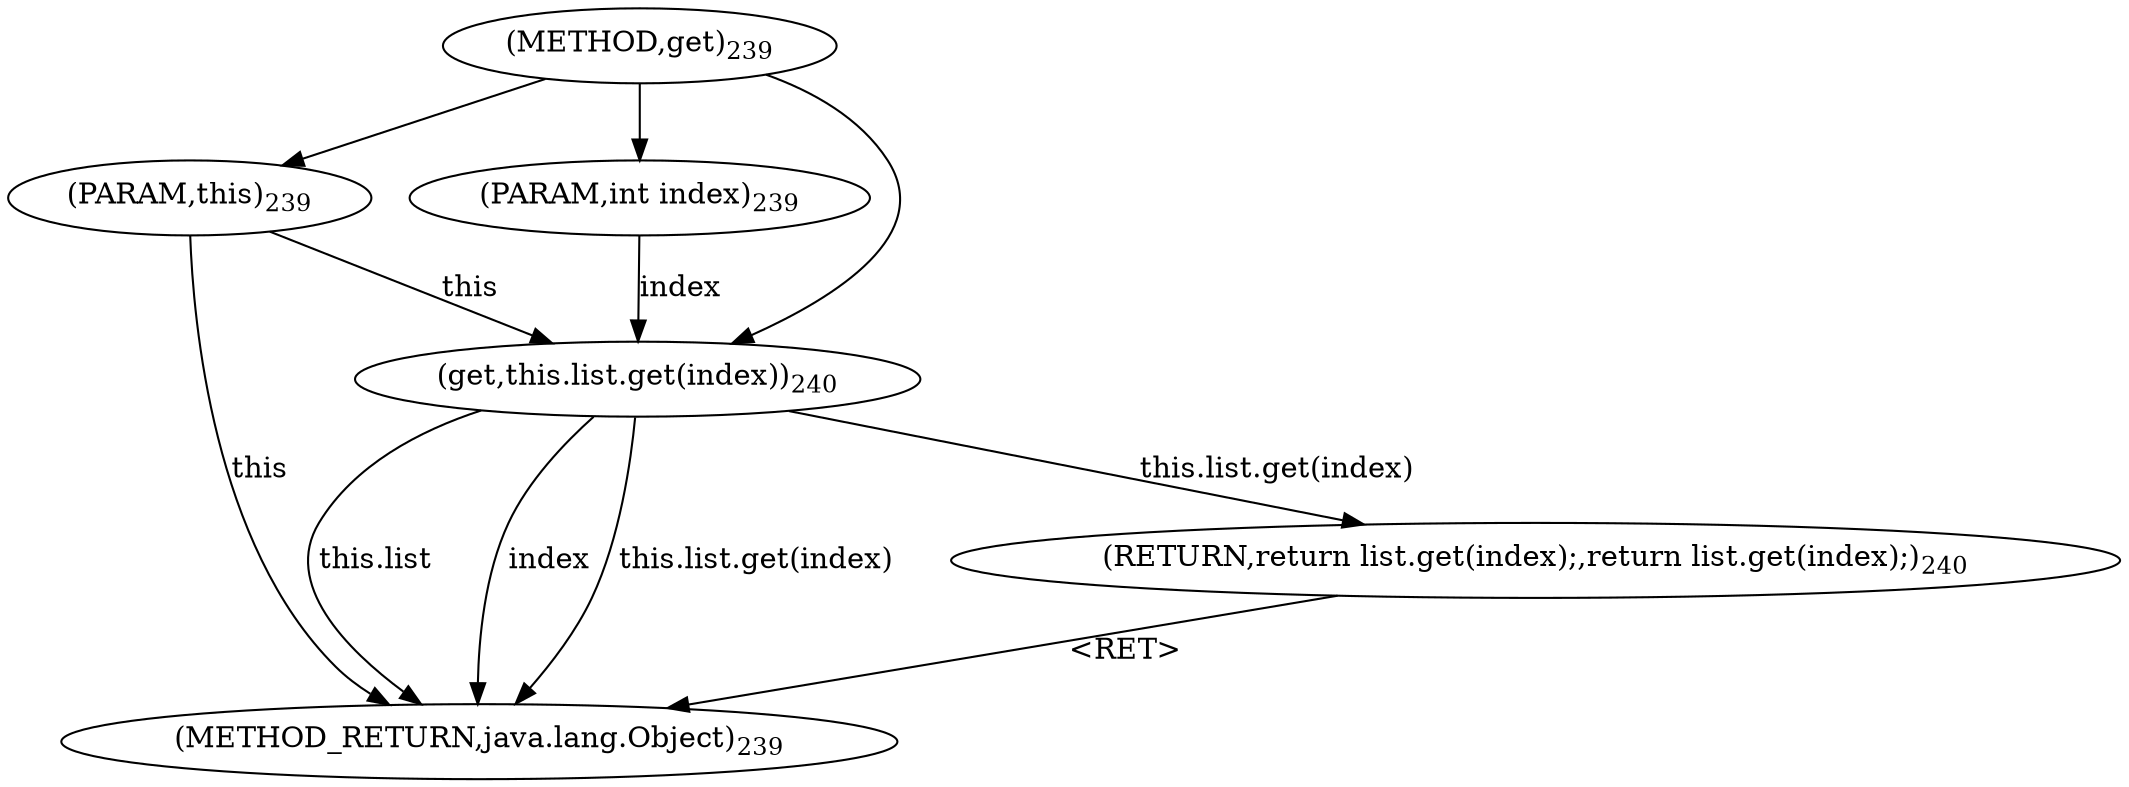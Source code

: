 digraph "get" {  
"743" [label = <(METHOD,get)<SUB>239</SUB>> ]
"755" [label = <(METHOD_RETURN,java.lang.Object)<SUB>239</SUB>> ]
"744" [label = <(PARAM,this)<SUB>239</SUB>> ]
"745" [label = <(PARAM,int index)<SUB>239</SUB>> ]
"747" [label = <(RETURN,return list.get(index);,return list.get(index);)<SUB>240</SUB>> ]
"748" [label = <(get,this.list.get(index))<SUB>240</SUB>> ]
"748" [label = <(get,this.list.get(index))<SUB>240</SUB>> ]
"748" [label = <(get,this.list.get(index))<SUB>240</SUB>> ]
  "747" -> "755"  [ label = "&lt;RET&gt;"] 
  "744" -> "755"  [ label = "this"] 
  "748" -> "755"  [ label = "this.list"] 
  "748" -> "755"  [ label = "index"] 
  "748" -> "755"  [ label = "this.list.get(index)"] 
  "743" -> "744" 
  "743" -> "745" 
  "748" -> "747"  [ label = "this.list.get(index)"] 
  "744" -> "748"  [ label = "this"] 
  "745" -> "748"  [ label = "index"] 
  "743" -> "748" 
}
